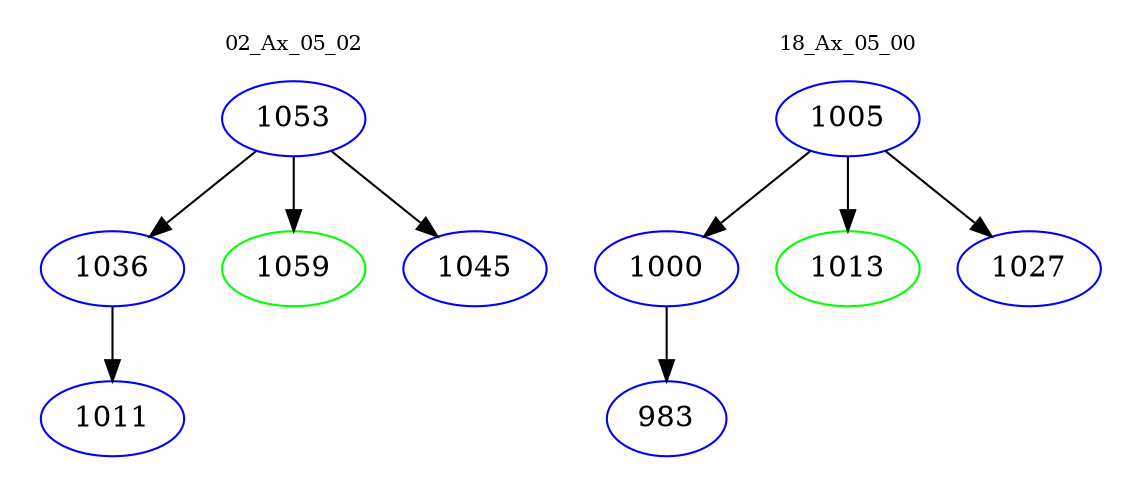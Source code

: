 digraph{
subgraph cluster_0 {
color = white
label = "02_Ax_05_02";
fontsize=10;
T0_1053 [label="1053", color="blue"]
T0_1053 -> T0_1036 [color="black"]
T0_1036 [label="1036", color="blue"]
T0_1036 -> T0_1011 [color="black"]
T0_1011 [label="1011", color="blue"]
T0_1053 -> T0_1059 [color="black"]
T0_1059 [label="1059", color="green"]
T0_1053 -> T0_1045 [color="black"]
T0_1045 [label="1045", color="blue"]
}
subgraph cluster_1 {
color = white
label = "18_Ax_05_00";
fontsize=10;
T1_1005 [label="1005", color="blue"]
T1_1005 -> T1_1000 [color="black"]
T1_1000 [label="1000", color="blue"]
T1_1000 -> T1_983 [color="black"]
T1_983 [label="983", color="blue"]
T1_1005 -> T1_1013 [color="black"]
T1_1013 [label="1013", color="green"]
T1_1005 -> T1_1027 [color="black"]
T1_1027 [label="1027", color="blue"]
}
}
